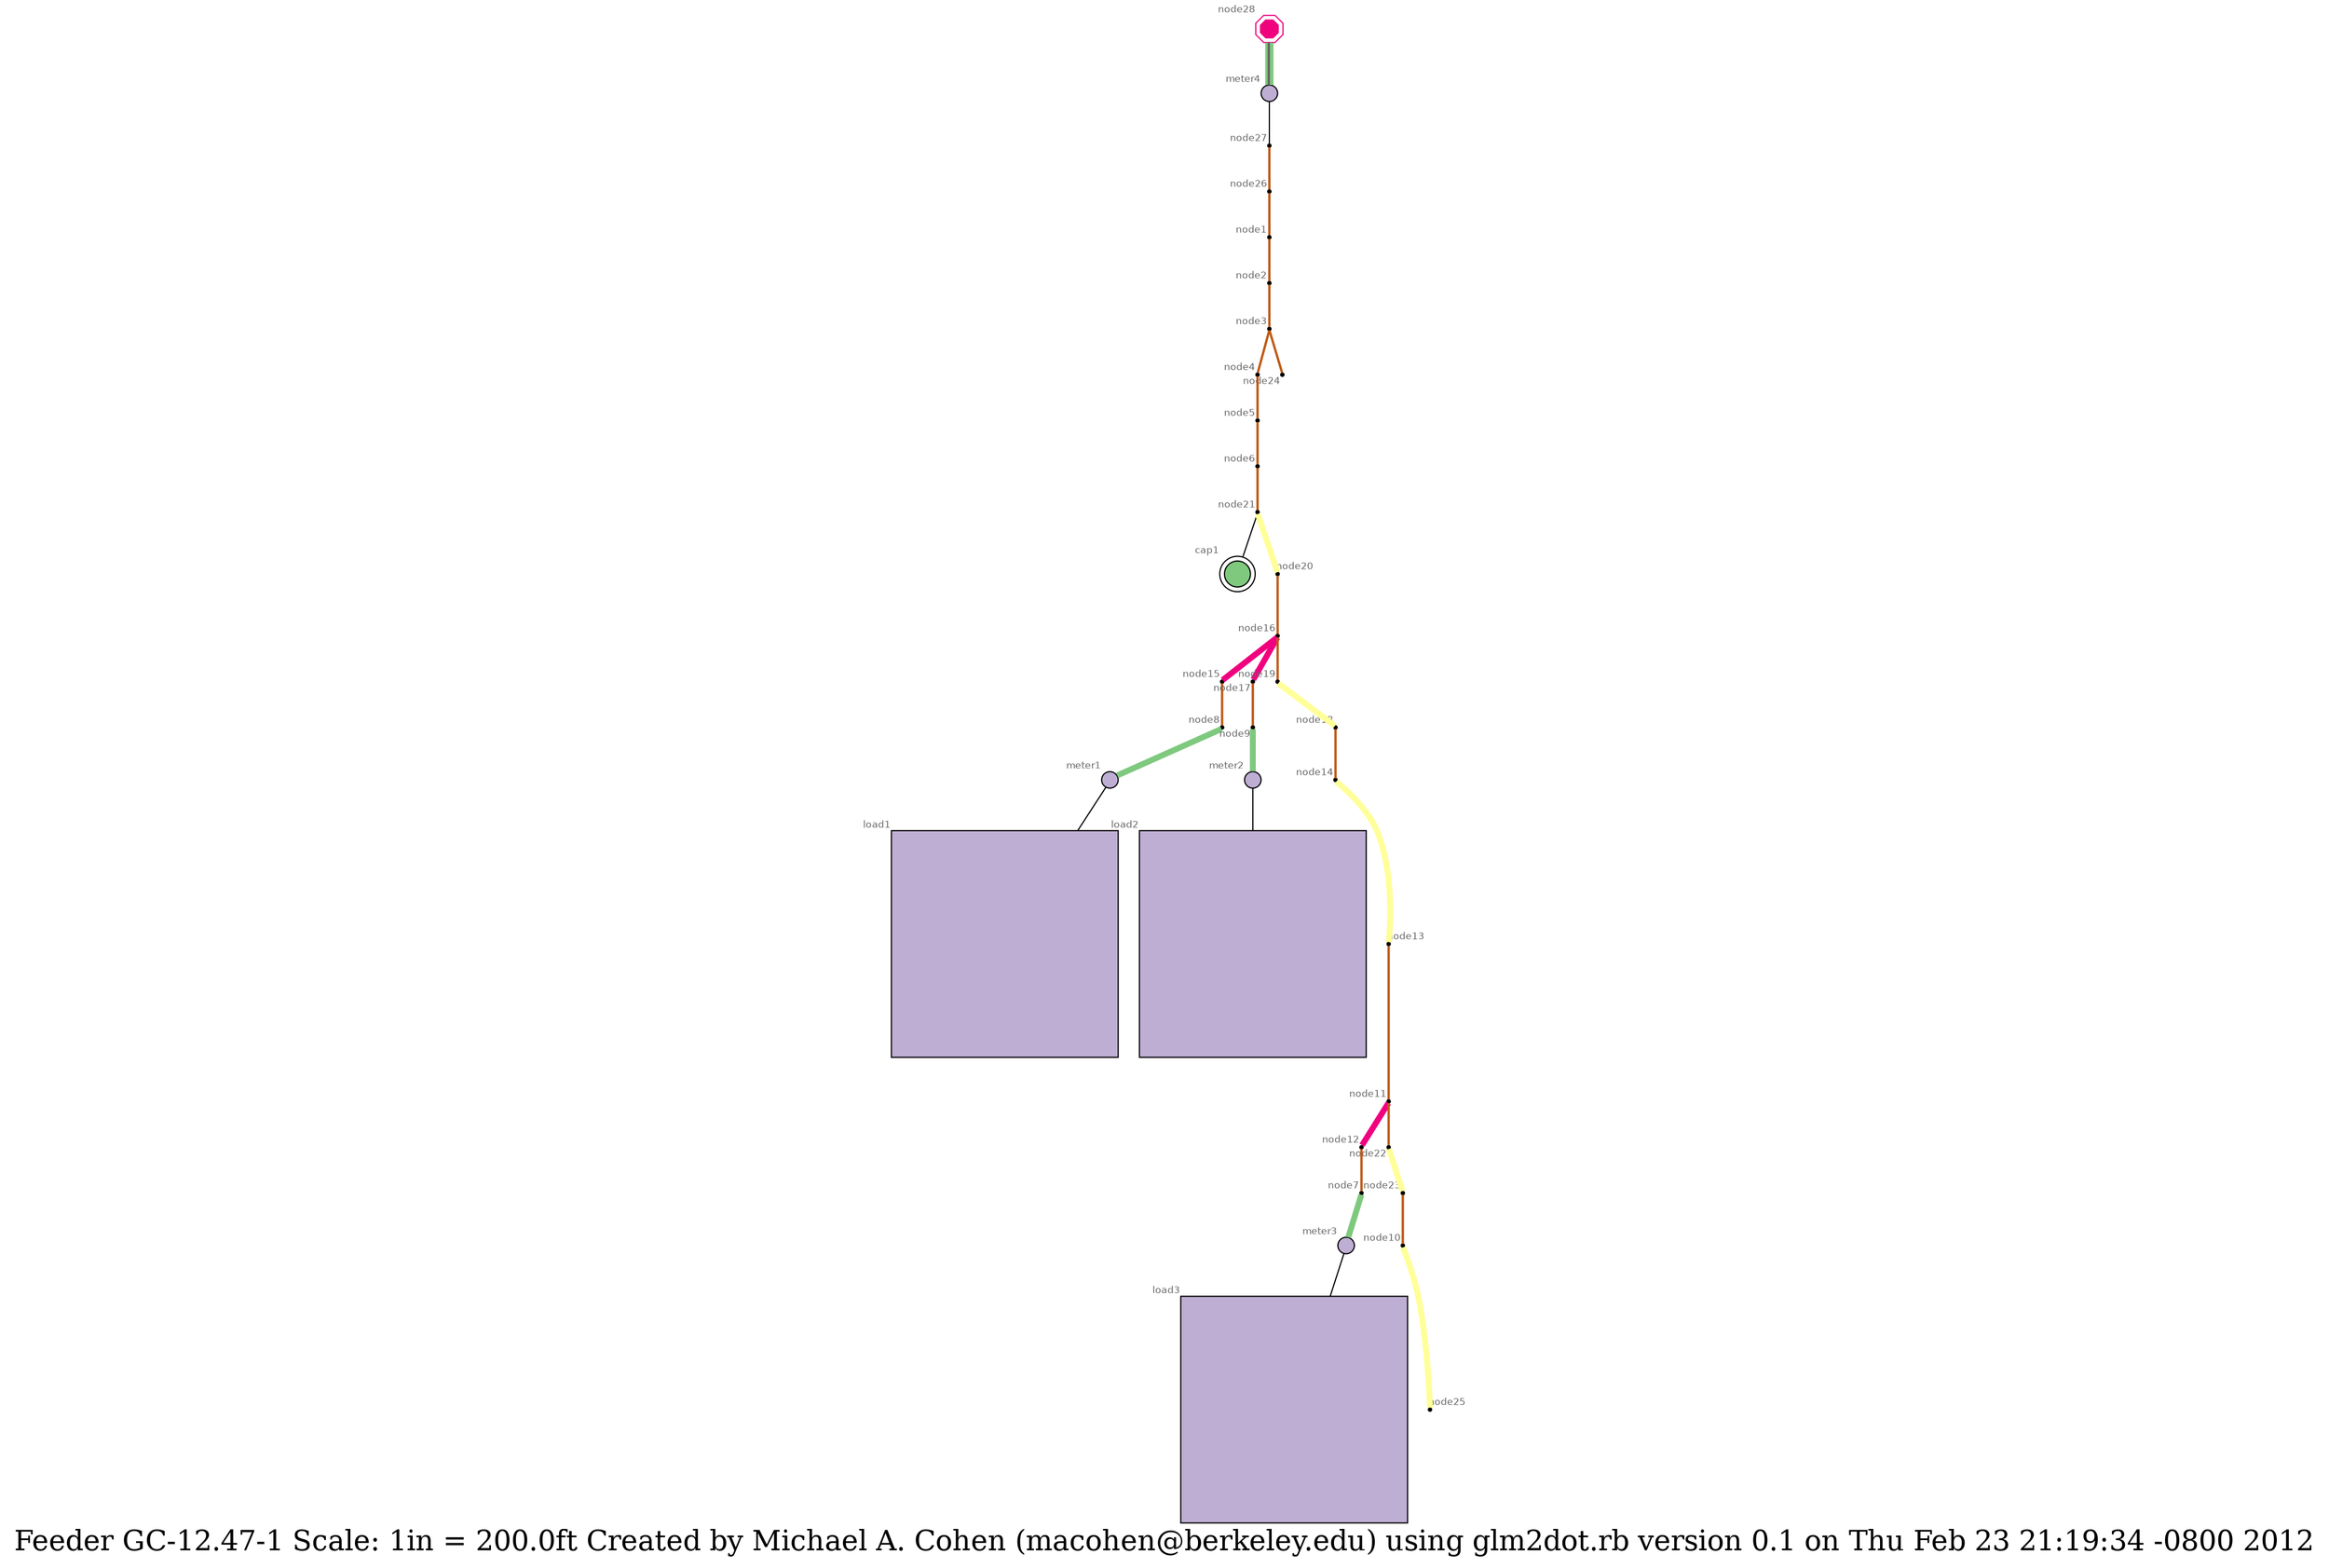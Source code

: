 graph "GC-12.47-1" {
	graph [bb="0,0,1578.7,1144.9",
		fontsize=24,
		label="Feeder GC-12.47-1 Scale: 1in = 200.0ft Created by Michael A. Cohen (macohen@berkeley.edu) using glm2dot.rb version 0.1 on Thu Feb\
 23 21:19:34 -0800 2012",
		lheight=0.40,
		lp="789.35,18.4",
		lwidth=21.70
	];
	node [colorscheme=accent8,
		fontcolor=8,
		fontname=Helvetica,
		fontsize=8,
		label="\N"
	];
	edge [colorscheme=accent8];
	cap1	 [fillcolor=1,
		height=0.30556,
		label="",
		pos="518.34,840.31",
		shape=doublecircle,
		style=filled,
		width=0.30556,
		xlabel=cap1,
		xlp="498.66,856.11"];
	load1	 [fillcolor=2,
		height=2.6667,
		label="",
		pos="613.35,965.16",
		shape=square,
		style=filled,
		width=2.6667,
		xlabel=load1,
		xlp="719.14,1066"];
	load2	 [fillcolor=2,
		height=2.6667,
		label="",
		pos="611.29,838.46",
		shape=square,
		style=filled,
		width=2.6667,
		xlabel=load2,
		xlp="505.5,747.26"];
	load3	 [fillcolor=2,
		height=2.6667,
		label="",
		pos="422.46,1039.3",
		shape=square,
		style=filled,
		width=2.6667,
		xlabel=load3,
		xlp="316.67,1140.1"];
	meter1	 [fillcolor=2,
		height=0.19444,
		label="",
		pos="598.22,954.19",
		shape=circle,
		style=filled,
		width=0.19444,
		xlabel=meter1,
		xlp="578.77,965.99"];
	meter1 -- load1	 [len=0.25,
		pos="604.03,958.4 604.16,958.5 604.29,958.6 604.43,958.69"];
	meter2	 [fillcolor=2,
		height=0.19444,
		label="",
		pos="599.36,852.3",
		shape=circle,
		style=filled,
		width=0.19444,
		xlabel=meter2,
		xlp="579.91,850.1"];
	meter2 -- load2	 [len=0.25,
		pos="603.93,846.99 604.04,846.87 604.15,846.75 604.25,846.62"];
	meter3	 [fillcolor=2,
		height=0.19444,
		label="",
		pos="428.17,1021.7",
		shape=circle,
		style=filled,
		width=0.19444,
		xlabel=meter3,
		xlp="408.72,1009.9"];
	meter3 -- load3	 [len=0.25,
		pos="425.97,1028.5 425.92,1028.6 425.87,1028.8 425.82,1028.9"];
	meter4	 [fillcolor=2,
		height=0.19444,
		label="",
		pos="1257.8,61.058",
		shape=circle,
		style=filled,
		width=0.19444,
		xlabel=meter4,
		xlp="1238.3,58.858"];
	node27	 [height=0.05,
		label="",
		pos="1247.7,76.08",
		shape=point,
		style=filled,
		width=0.038889,
		xlabel=node27,
		xlp="1232.5,82.68"];
	meter4 -- node27	 [len=0.25,
		pos="1253.7,67.168 1251.9,69.768 1250,72.599 1248.8,74.357"];
	node1	 [height=0.05,
		label="",
		pos="1082.1,183.28",
		shape=point,
		style=filled,
		width=0.038889,
		xlabel=node1,
		xlp="1069.2,189.88"];
	node2	 [height=0.05,
		label="",
		pos="962.92,259.06",
		shape=point,
		style=filled,
		width=0.038889,
		xlabel=node2,
		xlp="950,265.66"];
	node1 -- node2	 [color=7,
		len=1.927885,
		penwidth=2,
		pos="1080.4,184.35 1067,192.84 978.47,249.17 964.71,257.92",
		weight=5];
	node3	 [height=0.05,
		label="",
		pos="888.9,299.1",
		shape=point,
		style=filled,
		width=0.038889,
		xlabel=node3,
		xlp="875.97,305.7"];
	node2 -- node3	 [color=7,
		len=1.11264,
		penwidth=2,
		pos="961.09,260.05 950.85,265.59 900.74,292.69 890.66,298.14",
		weight=5];
	node4	 [height=0.05,
		label="",
		pos="774.59,427.29",
		shape=point,
		style=filled,
		width=0.038889,
		xlabel=node4,
		xlp="761.67,433.89"];
	node3 -- node4	 [color=7,
		len=2.207665,
		penwidth=2,
		pos="887.61,300.54 875.94,313.63 788.28,411.94 776.01,425.7",
		weight=5];
	node24	 [height=0.05,
		label="",
		pos="893.93,316.22",
		shape=point,
		style=filled,
		width=0.038889,
		xlabel=node24,
		xlp="878.78,322.82"];
	node3 -- node24	 [color=7,
		len=0.25,
		penwidth=2,
		pos="889.43,300.93 890.41,304.24 892.45,311.19 893.41,314.45",
		weight=5];
	node5	 [height=0.05,
		label="",
		pos="657.89,552.23",
		shape=point,
		style=filled,
		width=0.038889,
		xlabel=node5,
		xlp="644.97,558.83"];
	node4 -- node5	 [color=7,
		len=2.244335,
		penwidth=2,
		pos="773.28,428.7 761.36,441.46 671.87,537.26 659.35,550.67",
		weight=5];
	node6	 [height=0.05,
		label="",
		pos="576.09,657",
		shape=point,
		style=filled,
		width=0.038889,
		xlabel=node6,
		xlp="563.17,663.6"];
	node5 -- node6	 [color=7,
		len=1.704445,
		penwidth=2,
		pos="656.73,553.71 647.57,565.45 586.77,643.33 577.32,655.43",
		weight=5];
	node21	 [height=0.05,
		label="",
		pos="523.57,858.74",
		shape=point,
		style=filled,
		width=0.038889,
		xlabel=node21,
		xlp="508.43,861.74"];
	node6 -- node21	 [color=7,
		len=2.473565,
		penwidth=2,
		pos="575.64,658.75 570.83,677.23 529.28,836.83 524.1,856.71",
		weight=5];
	node7	 [height=0.05,
		label="",
		pos="433.49,1003.8",
		shape=point,
		style=filled,
		width=0.038889,
		xlabel=node7,
		xlp="446.41,1006.8"];
	node7 -- meter3	 [color=1,
		len=0.25,
		penwidth=5,
		pos="432.92,1005.7 432.27,1007.9 431.19,1011.5 430.22,1014.8"];
	node8	 [height=0.05,
		label="",
		pos="583.08,942.7",
		shape=point,
		style=filled,
		width=0.038889,
		xlabel=node8,
		xlp="570.16,945.7"];
	node8 -- meter1	 [color=1,
		len=0.25,
		penwidth=5,
		pos="584.94,944.11 586.83,945.55 589.87,947.85 592.56,949.9"];
	node9	 [height=0.05,
		label="",
		pos="585.55,864.6",
		shape=point,
		style=filled,
		width=0.038889,
		xlabel=node9,
		xlp="572.63,867.6"];
	node9 -- meter2	 [color=1,
		len=0.25,
		penwidth=5,
		pos="587.24,863.1 588.85,861.66 591.38,859.41 593.7,857.34"];
	node10	 [height=0.05,
		label="",
		pos="388.25,925.07",
		shape=point,
		style=filled,
		width=0.038889,
		xlabel=node10,
		xlp="373.11,931.67"];
	node25	 [height=0.05,
		label="",
		pos="370.2,920.49",
		shape=point,
		style=filled,
		width=0.038889,
		xlabel=node25,
		xlp="355.06,913.89"];
	node10 -- node25	 [color=4,
		len=0.25,
		penwidth=5,
		pos="386.32,924.58 382.83,923.69 375.51,921.84 372.07,920.97"];
	node11	 [height=0.05,
		label="",
		pos="442.96,947.43",
		shape=point,
		style=filled,
		width=0.038889,
		xlabel=node11,
		xlp="443.86,940.83"];
	node12	 [height=0.05,
		label="",
		pos="441.44,968.24",
		shape=point,
		style=filled,
		width=0.038889,
		xlabel=node12,
		xlp="452.99,974.84"];
	node11 -- node12	 [color=6,
		len=0.25,
		penwidth=5,
		pos="442.82,949.35 442.54,953.22 441.9,961.91 441.6,966.01"];
	node22	 [height=0.05,
		label="",
		pos="424.52,937.99",
		shape=point,
		style=filled,
		width=0.038889,
		xlabel=node22,
		xlp="409.38,931.39"];
	node11 -- node22	 [color=7,
		len=0.25,
		penwidth=2,
		pos="441.26,946.56 437.84,944.81 430.13,940.86 426.5,939",
		weight=5];
	node12 -- node7	 [color=7,
		len=0.448025,
		penwidth=2,
		pos="441.01,970.15 439.64,976.26 435.38,995.32 433.96,1001.7",
		weight=5];
	node13	 [height=0.05,
		label="",
		pos="461.21,937.93",
		shape=point,
		style=filled,
		width=0.038889,
		xlabel=node13,
		xlp="446.06,931.33"];
	node13 -- node11	 [color=7,
		len=0.25,
		penwidth=2,
		pos="459.52,938.81 456.13,940.57 448.51,944.54 444.91,946.42",
		weight=5];
	node14	 [height=0.05,
		label="",
		pos="478.7,929.04",
		shape=point,
		style=filled,
		width=0.038889,
		xlabel=node14,
		xlp="490.24,935.64"];
	node14 -- node13	 [color=4,
		len=0.25,
		penwidth=5,
		pos="477.08,929.86 473.84,931.51 466.53,935.23 463.08,936.98"];
	node15	 [height=0.05,
		label="",
		pos="549.6,914.28",
		shape=point,
		style=filled,
		width=0.038889,
		xlabel=node15,
		xlp="534.45,920.88"];
	node15 -- node8	 [color=7,
		len=0.511195,
		penwidth=2,
		pos="551.04,915.5 556.54,920.18 576.25,936.9 581.69,941.51",
		weight=5];
	node16	 [height=0.05,
		label="",
		pos="535.12,898.43",
		shape=point,
		style=filled,
		width=0.038889,
		xlabel=node16,
		xlp="519.97,891.83"];
	node16 -- node15	 [color=6,
		len=0.25,
		penwidth=5,
		pos="536.46,899.9 539.15,902.84 545.19,909.46 548.05,912.59"];
	node17	 [height=0.05,
		label="",
		pos="552.47,889.09",
		shape=point,
		style=filled,
		width=0.038889,
		xlabel=node17,
		xlp="564.02,895.69"];
	node16 -- node17	 [color=6,
		len=0.25,
		penwidth=5,
		pos="536.72,897.57 539.95,895.84 547.19,891.94 550.62,890.09"];
	node19	 [height=0.05,
		label="",
		pos="517.41,909.34",
		shape=point,
		style=filled,
		width=0.038889,
		xlabel=node19,
		xlp="502.26,902.74"];
	node16 -- node19	 [color=7,
		len=0.25,
		penwidth=2,
		pos="533.49,899.44 530.2,901.46 522.8,906.02 519.3,908.17",
		weight=5];
	node17 -- node9	 [color=7,
		len=0.50919,
		penwidth=2,
		pos="554.25,887.78 560.05,883.48 578.34,869.94 583.92,865.81",
		weight=5];
	node18	 [height=0.05,
		label="",
		pos="499.91,918.64",
		shape=point,
		style=filled,
		width=0.038889,
		xlabel=node18,
		xlp="484.77,921.64"];
	node18 -- node14	 [color=7,
		len=0.299075,
		penwidth=2,
		pos="498.25,919.46 494.34,921.38 484.61,926.15 480.53,928.14",
		weight=5];
	node19 -- node18	 [color=4,
		len=0.25,
		penwidth=5,
		pos="515.79,910.2 512.54,911.92 505.24,915.81 501.79,917.65"];
	node20	 [height=0.05,
		label="",
		pos="528.35,878.24",
		shape=point,
		style=filled,
		width=0.038889,
		xlabel=node20,
		xlp="513.2,871.64"];
	node20 -- node16	 [color=7,
		len=0.25,
		penwidth=2,
		pos="528.97,880.11 530.23,883.86 533.06,892.29 534.4,896.27",
		weight=5];
	node21 -- cap1	 [len=0.25,
		pos="523.01,856.77 522.61,855.36 522.04,853.33 521.43,851.19"];
	node21 -- node20	 [color=4,
		len=0.25,
		penwidth=5,
		pos="524.01,860.54 524.9,864.16 526.89,872.31 527.84,876.16"];
	node23	 [height=0.05,
		label="",
		pos="406.36,930.8",
		shape=point,
		style=filled,
		width=0.038889,
		xlabel=node23,
		xlp="417.9,924.2"];
	node22 -- node23	 [color=4,
		len=0.25,
		penwidth=5,
		pos="422.85,937.33 419.47,935.99 411.88,932.99 408.3,931.57"];
	node23 -- node10	 [color=7,
		len=0.25,
		penwidth=2,
		pos="404.42,930.19 400.92,929.08 393.57,926.75 390.12,925.66",
		weight=5];
	node26	 [height=0.05,
		label="",
		pos="1208.9,108.34",
		shape=point,
		style=filled,
		width=0.038889,
		xlabel=node26,
		xlp="1193.8,114.94"];
	node26 -- node1	 [color=7,
		len=2.00805,
		penwidth=2,
		pos="1207.1,109.4 1192.8,117.86 1097,174.44 1083.6,182.36",
		weight=5];
	node27 -- node26	 [color=7,
		len=0.6922,
		penwidth=2,
		pos="1246,77.466 1239.6,82.772 1216.8,101.76 1210.6,106.99",
		weight=5];
	node28	 [color=6,
		height=0.20833,
		label="",
		pos="1264.6,44.3",
		shape=doubleoctagon,
		style=filled,
		width=0.20139,
		xlabel=node28,
		xlp="1243.7,41.6"];
	node28 -- meter4	 [color="1:8:1",
		len=0.25,
		penwidth=3,
		pos="1261.5,51.895 1261.2,52.726 1260.8,53.568 1260.5,54.387"];
}

